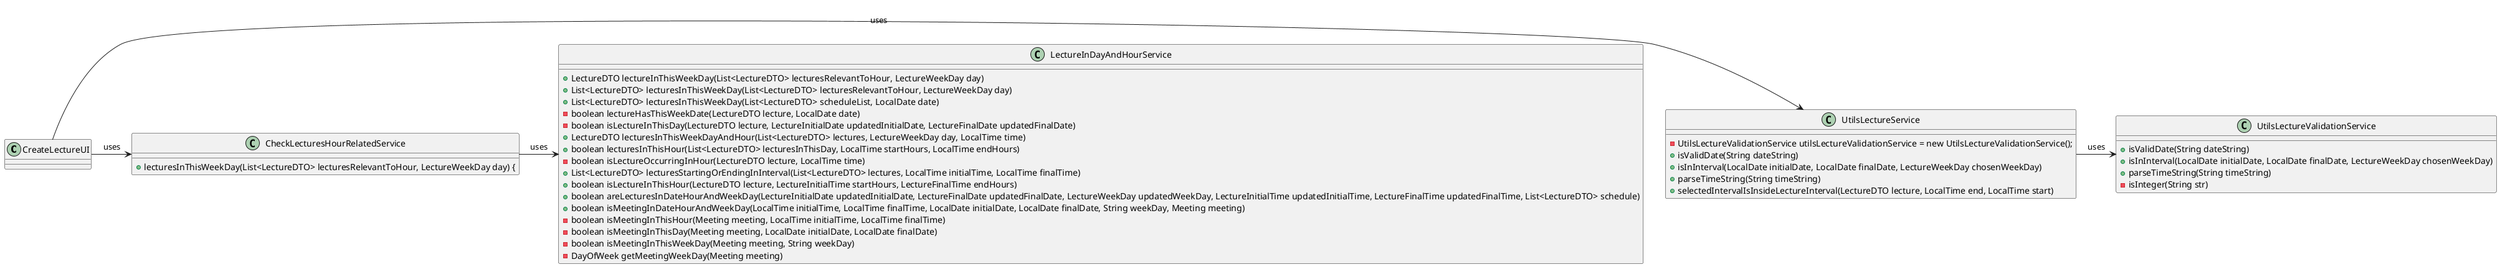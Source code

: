 @startuml

class CreateLectureUI {

}
class UtilsLectureService {
    -UtilsLectureValidationService utilsLectureValidationService = new UtilsLectureValidationService();
    +isValidDate(String dateString)
    +isInInterval(LocalDate initialDate, LocalDate finalDate, LectureWeekDay chosenWeekDay)
    +parseTimeString(String timeString)
    +selectedIntervalIsInsideLectureInterval(LectureDTO lecture, LocalTime end, LocalTime start)
}
class UtilsLectureValidationService {
+ isValidDate(String dateString)
+ isInInterval(LocalDate initialDate, LocalDate finalDate, LectureWeekDay chosenWeekDay)
+ parseTimeString(String timeString)
- isInteger(String str)
}
class CheckLecturesHourRelatedService {
    +lecturesInThisWeekDay(List<LectureDTO> lecturesRelevantToHour, LectureWeekDay day) {

}
class LectureInDayAndHourService {
    + LectureDTO lectureInThisWeekDay(List<LectureDTO> lecturesRelevantToHour, LectureWeekDay day)
    + List<LectureDTO> lecturesInThisWeekDay(List<LectureDTO> lecturesRelevantToHour, LectureWeekDay day)
    + List<LectureDTO> lecturesInThisWeekDay(List<LectureDTO> scheduleList, LocalDate date)
    - boolean lectureHasThisWeekDate(LectureDTO lecture, LocalDate date)
    - boolean isLectureInThisDay(LectureDTO lecture, LectureInitialDate updatedInitialDate, LectureFinalDate updatedFinalDate)
    + LectureDTO lecturesInThisWeekDayAndHour(List<LectureDTO> lectures, LectureWeekDay day, LocalTime time)
    + boolean lecturesInThisHour(List<LectureDTO> lecturesInThisDay, LocalTime startHours, LocalTime endHours)
    - boolean isLectureOccurringInHour(LectureDTO lecture, LocalTime time)
    + List<LectureDTO> lecturesStartingOrEndingInInterval(List<LectureDTO> lectures, LocalTime initialTime, LocalTime finalTime)
    + boolean isLectureInThisHour(LectureDTO lecture, LectureInitialTime startHours, LectureFinalTime endHours)
    + boolean areLecturesInDateHourAndWeekDay(LectureInitialDate updatedInitialDate, LectureFinalDate updatedFinalDate, LectureWeekDay updatedWeekDay, LectureInitialTime updatedInitialTime, LectureFinalTime updatedFinalTime, List<LectureDTO> schedule)
    + boolean isMeetingInDateHourAndWeekDay(LocalTime initialTime, LocalTime finalTime, LocalDate initialDate, LocalDate finalDate, String weekDay, Meeting meeting)
    - boolean isMeetingInThisHour(Meeting meeting, LocalTime initialTime, LocalTime finalTime)
    - boolean isMeetingInThisDay(Meeting meeting, LocalDate initialDate, LocalDate finalDate)
    - boolean isMeetingInThisWeekDay(Meeting meeting, String weekDay)
    - DayOfWeek getMeetingWeekDay(Meeting meeting)
}

CreateLectureUI -> UtilsLectureService : uses
UtilsLectureService -> UtilsLectureValidationService : uses
CreateLectureUI -> CheckLecturesHourRelatedService : uses
CheckLecturesHourRelatedService -> LectureInDayAndHourService : uses

@enduml